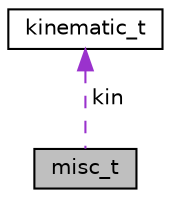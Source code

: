 digraph "misc_t"
{
 // INTERACTIVE_SVG=YES
 // LATEX_PDF_SIZE
  edge [fontname="Helvetica",fontsize="10",labelfontname="Helvetica",labelfontsize="10"];
  node [fontname="Helvetica",fontsize="10",shape=record];
  Node1 [label="misc_t",height=0.2,width=0.4,color="black", fillcolor="grey75", style="filled", fontcolor="black",tooltip=" "];
  Node2 -> Node1 [dir="back",color="darkorchid3",fontsize="10",style="dashed",label=" kin" ,fontname="Helvetica"];
  Node2 [label="kinematic_t",height=0.2,width=0.4,color="black", fillcolor="white", style="filled",URL="$structkinematic__t.html",tooltip=" "];
}
